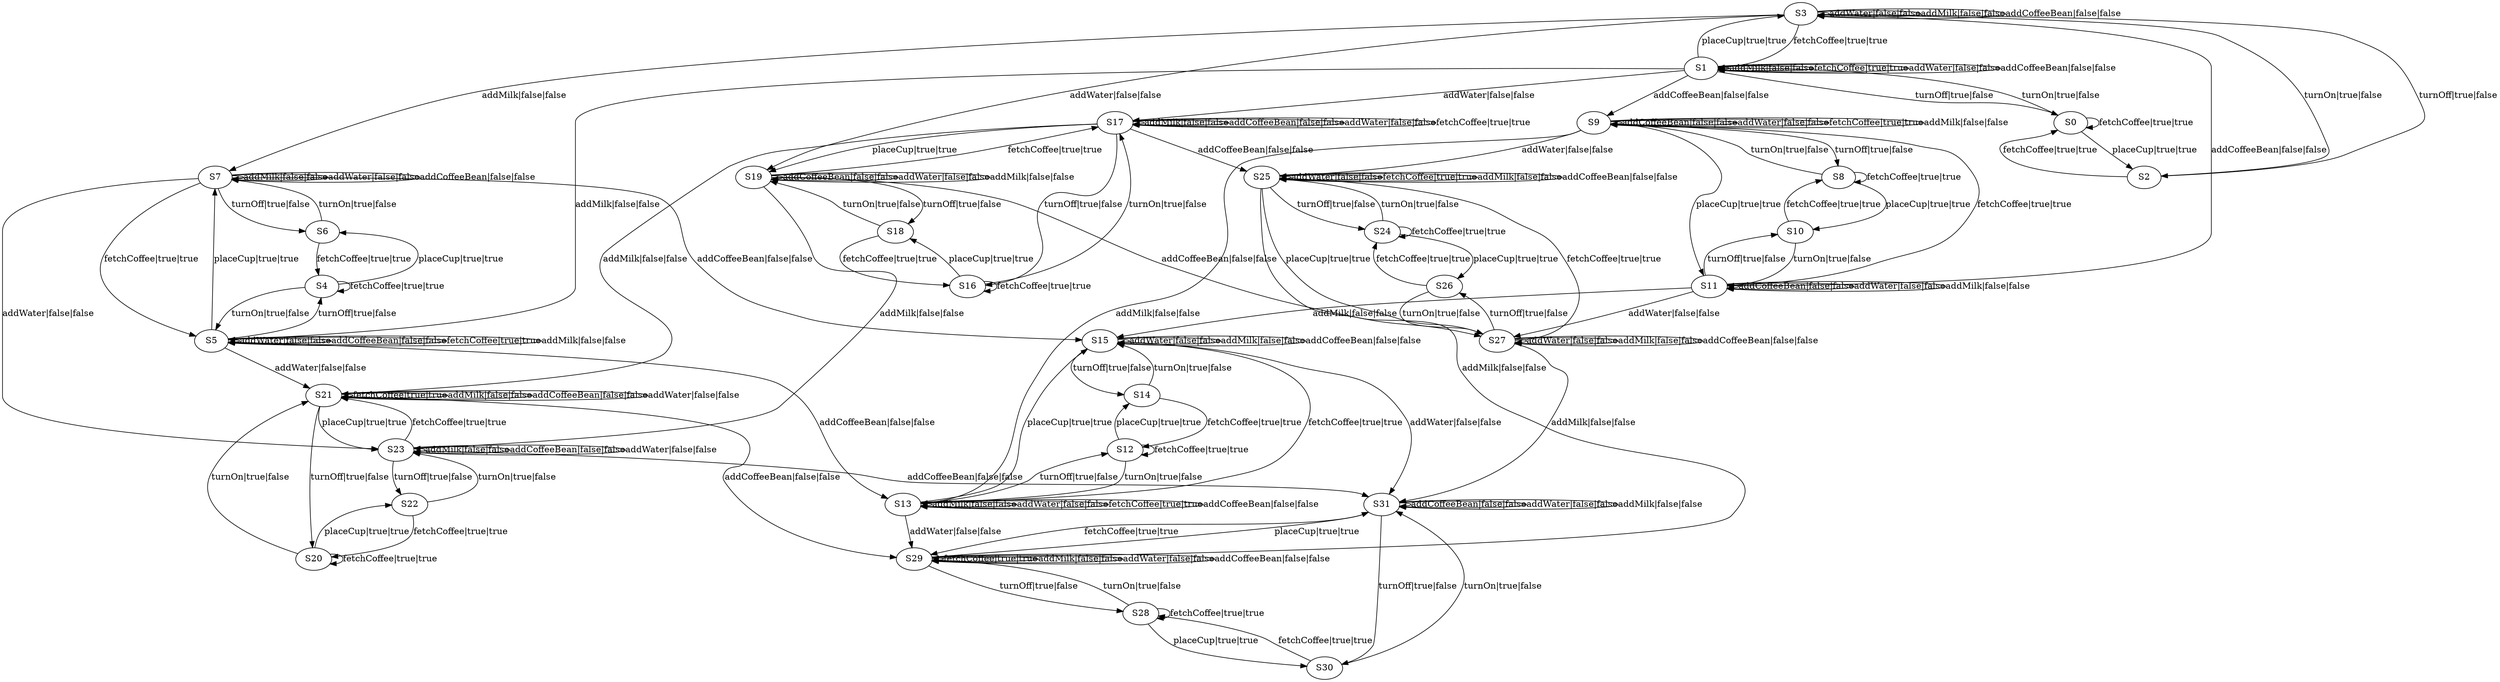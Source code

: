 digraph g {

	S25 -> S24 [label="turnOff|true|false"];
	S14 -> S12 [label="fetchCoffee|true|true"];
	S27 -> S27 [label="addWater|false|false"];
	S15 -> S14 [label="turnOff|true|false"];
	S8 -> S10 [label="placeCup|true|true"];
	S9 -> S11 [label="placeCup|true|true"];
	S27 -> S26 [label="turnOff|true|false"];
	S23 -> S31 [label="addCoffeeBean|false|false"];
	S23 -> S21 [label="fetchCoffee|true|true"];
	S28 -> S29 [label="turnOn|true|false"];
	S7 -> S7 [label="addMilk|false|false"];
	S4 -> S6 [label="placeCup|true|true"];
	S5 -> S5 [label="addWater|false|false"];
	S27 -> S27 [label="addMilk|false|false"];
	S20 -> S21 [label="turnOn|true|false"];
	S15 -> S31 [label="addWater|false|false"];
	S1 -> S1 [label="addMilk|false|false"];
	S26 -> S24 [label="fetchCoffee|true|true"];
	S24 -> S25 [label="turnOn|true|false"];
	S1 -> S1 [label="fetchCoffee|true|true"];
	S29 -> S29 [label="fetchCoffee|true|true"];
	S11 -> S9 [label="fetchCoffee|true|true"];
	S8 -> S8 [label="fetchCoffee|true|true"];
	S6 -> S7 [label="turnOn|true|false"];
	S13 -> S13 [label="addMilk|false|false"];
	S25 -> S27 [label="placeCup|true|true"];
	S25 -> S25 [label="addWater|false|false"];
	S21 -> S20 [label="turnOff|true|false"];
	S19 -> S19 [label="addCoffeeBean|false|false"];
	S31 -> S31 [label="addCoffeeBean|false|false"];
	S3 -> S7 [label="addMilk|false|false"];
	S12 -> S14 [label="placeCup|true|true"];
	S20 -> S20 [label="fetchCoffee|true|true"];
	S19 -> S23 [label="addMilk|false|false"];
	S21 -> S29 [label="addCoffeeBean|false|false"];
	S5 -> S5 [label="addCoffeeBean|false|false"];
	S11 -> S11 [label="addCoffeeBean|false|false"];
	S13 -> S15 [label="placeCup|true|true"];
	S30 -> S31 [label="turnOn|true|false"];
	S8 -> S9 [label="turnOn|true|false"];
	S16 -> S17 [label="turnOn|true|false"];
	S3 -> S11 [label="addCoffeeBean|false|false"];
	S10 -> S11 [label="turnOn|true|false"];
	S5 -> S5 [label="fetchCoffee|true|true"];
	S14 -> S15 [label="turnOn|true|false"];
	S1 -> S3 [label="placeCup|true|true"];
	S25 -> S25 [label="fetchCoffee|true|true"];
	S27 -> S31 [label="addMilk|false|false"];
	S3 -> S2 [label="turnOff|true|false"];
	S1 -> S1 [label="addWater|false|false"];
	S27 -> S25 [label="fetchCoffee|true|true"];
	S7 -> S5 [label="fetchCoffee|true|true"];
	S9 -> S9 [label="addCoffeeBean|false|false"];
	S20 -> S22 [label="placeCup|true|true"];
	S11 -> S11 [label="addWater|false|false"];
	S2 -> S0 [label="fetchCoffee|true|true"];
	S6 -> S4 [label="fetchCoffee|true|true"];
	S9 -> S13 [label="addMilk|false|false"];
	S18 -> S16 [label="fetchCoffee|true|true"];
	S28 -> S30 [label="placeCup|true|true"];
	S25 -> S25 [label="addMilk|false|false"];
	S25 -> S25 [label="addCoffeeBean|false|false"];
	S17 -> S25 [label="addCoffeeBean|false|false"];
	S29 -> S31 [label="placeCup|true|true"];
	S17 -> S17 [label="addMilk|false|false"];
	S17 -> S19 [label="placeCup|true|true"];
	S11 -> S11 [label="addMilk|false|false"];
	S5 -> S5 [label="addMilk|false|false"];
	S9 -> S9 [label="addWater|false|false"];
	S27 -> S27 [label="addCoffeeBean|false|false"];
	S0 -> S0 [label="fetchCoffee|true|true"];
	S15 -> S15 [label="addWater|false|false"];
	S7 -> S7 [label="addWater|false|false"];
	S21 -> S21 [label="fetchCoffee|true|true"];
	S2 -> S3 [label="turnOn|true|false"];
	S29 -> S29 [label="addMilk|false|false"];
	S23 -> S23 [label="addMilk|false|false"];
	S29 -> S29 [label="addWater|false|false"];
	S9 -> S8 [label="turnOff|true|false"];
	S3 -> S1 [label="fetchCoffee|true|true"];
	S16 -> S16 [label="fetchCoffee|true|true"];
	S5 -> S4 [label="turnOff|true|false"];
	S30 -> S28 [label="fetchCoffee|true|true"];
	S0 -> S2 [label="placeCup|true|true"];
	S24 -> S26 [label="placeCup|true|true"];
	S25 -> S29 [label="addMilk|false|false"];
	S1 -> S9 [label="addCoffeeBean|false|false"];
	S5 -> S13 [label="addCoffeeBean|false|false"];
	S4 -> S5 [label="turnOn|true|false"];
	S3 -> S3 [label="addWater|false|false"];
	S5 -> S7 [label="placeCup|true|true"];
	S7 -> S6 [label="turnOff|true|false"];
	S15 -> S13 [label="fetchCoffee|true|true"];
	S18 -> S19 [label="turnOn|true|false"];
	S1 -> S0 [label="turnOff|true|false"];
	S21 -> S21 [label="addMilk|false|false"];
	S23 -> S23 [label="addCoffeeBean|false|false"];
	S9 -> S9 [label="fetchCoffee|true|true"];
	S21 -> S21 [label="addCoffeeBean|false|false"];
	S11 -> S10 [label="turnOff|true|false"];
	S22 -> S20 [label="fetchCoffee|true|true"];
	S7 -> S23 [label="addWater|false|false"];
	S21 -> S23 [label="placeCup|true|true"];
	S31 -> S31 [label="addWater|false|false"];
	S13 -> S12 [label="turnOff|true|false"];
	S15 -> S15 [label="addMilk|false|false"];
	S22 -> S23 [label="turnOn|true|false"];
	S19 -> S18 [label="turnOff|true|false"];
	S13 -> S13 [label="addWater|false|false"];
	S1 -> S5 [label="addMilk|false|false"];
	S28 -> S28 [label="fetchCoffee|true|true"];
	S19 -> S27 [label="addCoffeeBean|false|false"];
	S13 -> S13 [label="fetchCoffee|true|true"];
	S21 -> S21 [label="addWater|false|false"];
	S0 -> S1 [label="turnOn|true|false"];
	S31 -> S31 [label="addMilk|false|false"];
	S17 -> S17 [label="addCoffeeBean|false|false"];
	S7 -> S15 [label="addCoffeeBean|false|false"];
	S24 -> S24 [label="fetchCoffee|true|true"];
	S29 -> S29 [label="addCoffeeBean|false|false"];
	S19 -> S19 [label="addWater|false|false"];
	S19 -> S17 [label="fetchCoffee|true|true"];
	S31 -> S29 [label="fetchCoffee|true|true"];
	S17 -> S21 [label="addMilk|false|false"];
	S7 -> S7 [label="addCoffeeBean|false|false"];
	S11 -> S15 [label="addMilk|false|false"];
	S3 -> S3 [label="addMilk|false|false"];
	S5 -> S21 [label="addWater|false|false"];
	S3 -> S3 [label="addCoffeeBean|false|false"];
	S1 -> S17 [label="addWater|false|false"];
	S3 -> S19 [label="addWater|false|false"];
	S19 -> S19 [label="addMilk|false|false"];
	S23 -> S23 [label="addWater|false|false"];
	S15 -> S15 [label="addCoffeeBean|false|false"];
	S11 -> S27 [label="addWater|false|false"];
	S10 -> S8 [label="fetchCoffee|true|true"];
	S9 -> S25 [label="addWater|false|false"];
	S4 -> S4 [label="fetchCoffee|true|true"];
	S31 -> S30 [label="turnOff|true|false"];
	S17 -> S17 [label="addWater|false|false"];
	S16 -> S18 [label="placeCup|true|true"];
	S13 -> S29 [label="addWater|false|false"];
	S17 -> S17 [label="fetchCoffee|true|true"];
	S23 -> S22 [label="turnOff|true|false"];
	S29 -> S28 [label="turnOff|true|false"];
	S12 -> S13 [label="turnOn|true|false"];
	S1 -> S1 [label="addCoffeeBean|false|false"];
	S12 -> S12 [label="fetchCoffee|true|true"];
	S26 -> S27 [label="turnOn|true|false"];
	S17 -> S16 [label="turnOff|true|false"];
	S9 -> S9 [label="addMilk|false|false"];
	S13 -> S13 [label="addCoffeeBean|false|false"];

}
